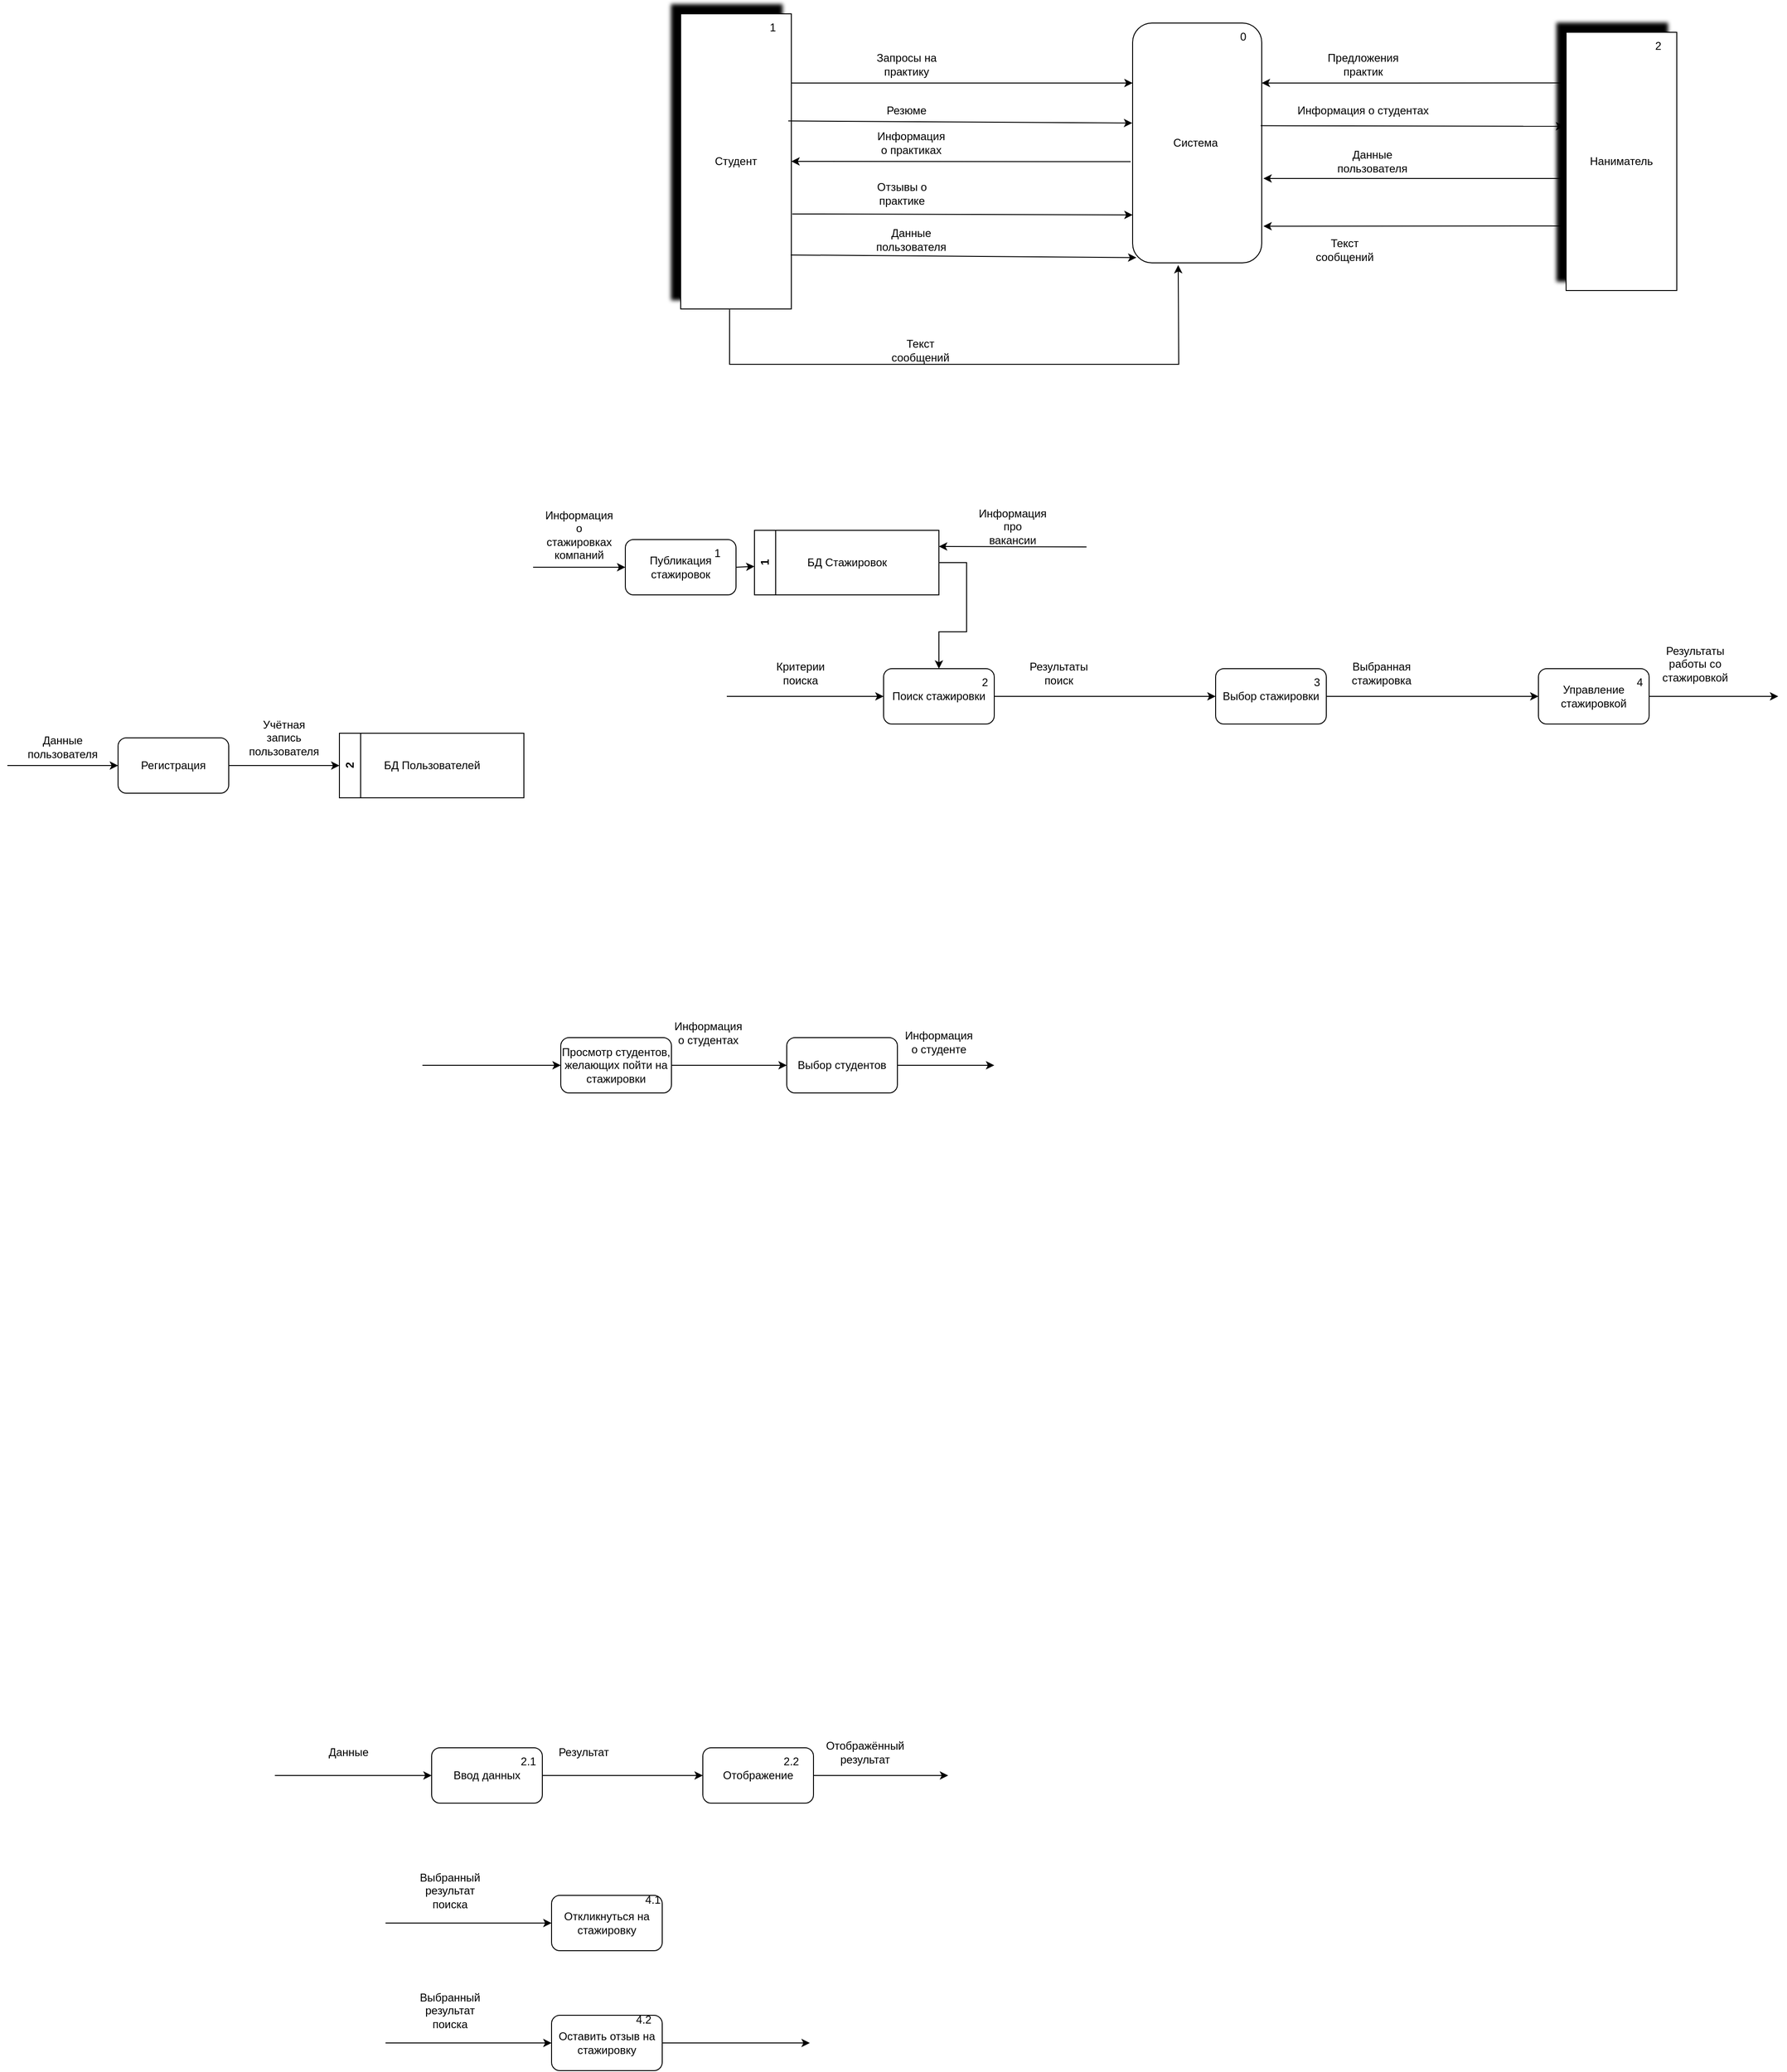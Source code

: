 <mxfile version="25.0.3">
  <diagram name="Страница — 1" id="YBvoq69pjD3X23_Op8iv">
    <mxGraphModel dx="3601" dy="1560" grid="1" gridSize="10" guides="1" tooltips="1" connect="1" arrows="1" fold="1" page="1" pageScale="1" pageWidth="827" pageHeight="1169" math="0" shadow="0">
      <root>
        <mxCell id="0" />
        <mxCell id="1" parent="0" />
        <mxCell id="FAw5ZqKxNvdC2Ta-IT2S-1" value="Система&amp;nbsp;" style="rounded=1;whiteSpace=wrap;html=1;" parent="1" vertex="1">
          <mxGeometry x="430" y="290" width="140" height="260" as="geometry" />
        </mxCell>
        <mxCell id="FAw5ZqKxNvdC2Ta-IT2S-2" value="Студент" style="rounded=0;whiteSpace=wrap;html=1;shadow=1;shadowOpacity=100;shadowOffsetX=-10;shadowOffsetY=-10;" parent="1" vertex="1">
          <mxGeometry x="-60" y="280" width="120" height="320" as="geometry" />
        </mxCell>
        <mxCell id="FAw5ZqKxNvdC2Ta-IT2S-3" value="Наниматель" style="rounded=0;whiteSpace=wrap;html=1;shadow=1;shadowOpacity=100;shadowOffsetX=-10;shadowOffsetY=-10;" parent="1" vertex="1">
          <mxGeometry x="900" y="300" width="120" height="280" as="geometry" />
        </mxCell>
        <mxCell id="FAw5ZqKxNvdC2Ta-IT2S-18" value="" style="endArrow=classic;html=1;rounded=0;entryX=0;entryY=0.25;entryDx=0;entryDy=0;" parent="1" target="FAw5ZqKxNvdC2Ta-IT2S-1" edge="1">
          <mxGeometry width="50" height="50" relative="1" as="geometry">
            <mxPoint x="60" y="355" as="sourcePoint" />
            <mxPoint x="200" y="400" as="targetPoint" />
          </mxGeometry>
        </mxCell>
        <mxCell id="FAw5ZqKxNvdC2Ta-IT2S-19" value="Запросы на практику" style="text;html=1;align=center;verticalAlign=middle;whiteSpace=wrap;rounded=0;" parent="1" vertex="1">
          <mxGeometry x="150" y="320" width="70" height="30" as="geometry" />
        </mxCell>
        <mxCell id="FAw5ZqKxNvdC2Ta-IT2S-20" value="" style="endArrow=classic;html=1;rounded=0;entryX=1;entryY=0.5;entryDx=0;entryDy=0;exitX=-0.015;exitY=0.578;exitDx=0;exitDy=0;exitPerimeter=0;" parent="1" source="FAw5ZqKxNvdC2Ta-IT2S-1" target="FAw5ZqKxNvdC2Ta-IT2S-2" edge="1">
          <mxGeometry width="50" height="50" relative="1" as="geometry">
            <mxPoint x="390" y="440" as="sourcePoint" />
            <mxPoint x="280" y="470" as="targetPoint" />
          </mxGeometry>
        </mxCell>
        <mxCell id="FAw5ZqKxNvdC2Ta-IT2S-22" value="Информация о практиках" style="text;html=1;align=center;verticalAlign=middle;whiteSpace=wrap;rounded=0;" parent="1" vertex="1">
          <mxGeometry x="160" y="405" width="60" height="30" as="geometry" />
        </mxCell>
        <mxCell id="FAw5ZqKxNvdC2Ta-IT2S-23" value="" style="endArrow=classic;html=1;rounded=0;entryX=1;entryY=0.25;entryDx=0;entryDy=0;exitX=-0.008;exitY=0.196;exitDx=0;exitDy=0;exitPerimeter=0;" parent="1" source="FAw5ZqKxNvdC2Ta-IT2S-3" target="FAw5ZqKxNvdC2Ta-IT2S-1" edge="1">
          <mxGeometry width="50" height="50" relative="1" as="geometry">
            <mxPoint x="680" y="420" as="sourcePoint" />
            <mxPoint x="730" y="370" as="targetPoint" />
          </mxGeometry>
        </mxCell>
        <mxCell id="FAw5ZqKxNvdC2Ta-IT2S-24" value="Предложения практик" style="text;html=1;align=center;verticalAlign=middle;whiteSpace=wrap;rounded=0;" parent="1" vertex="1">
          <mxGeometry x="650" y="320" width="60" height="30" as="geometry" />
        </mxCell>
        <mxCell id="FAw5ZqKxNvdC2Ta-IT2S-25" value="" style="endArrow=classic;html=1;rounded=0;entryX=-0.017;entryY=0.364;entryDx=0;entryDy=0;entryPerimeter=0;exitX=0.992;exitY=0.428;exitDx=0;exitDy=0;exitPerimeter=0;" parent="1" source="FAw5ZqKxNvdC2Ta-IT2S-1" target="FAw5ZqKxNvdC2Ta-IT2S-3" edge="1">
          <mxGeometry width="50" height="50" relative="1" as="geometry">
            <mxPoint x="640" y="450" as="sourcePoint" />
            <mxPoint x="690" y="400" as="targetPoint" />
          </mxGeometry>
        </mxCell>
        <mxCell id="FAw5ZqKxNvdC2Ta-IT2S-26" value="Информация о студентах" style="text;html=1;align=center;verticalAlign=middle;whiteSpace=wrap;rounded=0;" parent="1" vertex="1">
          <mxGeometry x="600" y="370" width="160" height="30" as="geometry" />
        </mxCell>
        <mxCell id="FAw5ZqKxNvdC2Ta-IT2S-27" value="" style="endArrow=classic;html=1;rounded=0;entryX=0;entryY=0.8;entryDx=0;entryDy=0;entryPerimeter=0;exitX=1.008;exitY=0.678;exitDx=0;exitDy=0;exitPerimeter=0;" parent="1" source="FAw5ZqKxNvdC2Ta-IT2S-2" target="FAw5ZqKxNvdC2Ta-IT2S-1" edge="1">
          <mxGeometry width="50" height="50" relative="1" as="geometry">
            <mxPoint x="110" y="520" as="sourcePoint" />
            <mxPoint x="160" y="470" as="targetPoint" />
          </mxGeometry>
        </mxCell>
        <mxCell id="FAw5ZqKxNvdC2Ta-IT2S-28" value="Отзывы о практике" style="text;html=1;align=center;verticalAlign=middle;whiteSpace=wrap;rounded=0;" parent="1" vertex="1">
          <mxGeometry x="150" y="460" width="60" height="30" as="geometry" />
        </mxCell>
        <mxCell id="FAw5ZqKxNvdC2Ta-IT2S-31" value="" style="endArrow=classic;html=1;rounded=0;entryX=0.029;entryY=0.978;entryDx=0;entryDy=0;entryPerimeter=0;exitX=0.994;exitY=0.817;exitDx=0;exitDy=0;exitPerimeter=0;" parent="1" source="FAw5ZqKxNvdC2Ta-IT2S-2" target="FAw5ZqKxNvdC2Ta-IT2S-1" edge="1">
          <mxGeometry width="50" height="50" relative="1" as="geometry">
            <mxPoint x="130" y="580" as="sourcePoint" />
            <mxPoint x="180" y="530" as="targetPoint" />
          </mxGeometry>
        </mxCell>
        <mxCell id="FAw5ZqKxNvdC2Ta-IT2S-32" value="Данные пользователя" style="text;html=1;align=center;verticalAlign=middle;whiteSpace=wrap;rounded=0;" parent="1" vertex="1">
          <mxGeometry x="160" y="510" width="60" height="30" as="geometry" />
        </mxCell>
        <mxCell id="FAw5ZqKxNvdC2Ta-IT2S-33" value="" style="endArrow=classic;html=1;rounded=0;entryX=1.013;entryY=0.648;entryDx=0;entryDy=0;entryPerimeter=0;exitX=-0.019;exitY=0.566;exitDx=0;exitDy=0;exitPerimeter=0;" parent="1" source="FAw5ZqKxNvdC2Ta-IT2S-3" target="FAw5ZqKxNvdC2Ta-IT2S-1" edge="1">
          <mxGeometry width="50" height="50" relative="1" as="geometry">
            <mxPoint x="660" y="520" as="sourcePoint" />
            <mxPoint x="710" y="470" as="targetPoint" />
          </mxGeometry>
        </mxCell>
        <mxCell id="FAw5ZqKxNvdC2Ta-IT2S-34" value="Данные пользователя" style="text;html=1;align=center;verticalAlign=middle;whiteSpace=wrap;rounded=0;" parent="1" vertex="1">
          <mxGeometry x="660" y="425" width="60" height="30" as="geometry" />
        </mxCell>
        <mxCell id="FAw5ZqKxNvdC2Ta-IT2S-35" value="" style="endArrow=classic;html=1;rounded=0;entryX=0.353;entryY=1.009;entryDx=0;entryDy=0;entryPerimeter=0;exitX=0.442;exitY=1.002;exitDx=0;exitDy=0;exitPerimeter=0;" parent="1" source="FAw5ZqKxNvdC2Ta-IT2S-2" target="FAw5ZqKxNvdC2Ta-IT2S-1" edge="1">
          <mxGeometry width="50" height="50" relative="1" as="geometry">
            <mxPoint x="110" y="670" as="sourcePoint" />
            <mxPoint x="160" y="620" as="targetPoint" />
            <Array as="points">
              <mxPoint x="-7" y="660" />
              <mxPoint x="480" y="660" />
            </Array>
          </mxGeometry>
        </mxCell>
        <mxCell id="FAw5ZqKxNvdC2Ta-IT2S-36" value="Текст сообщений" style="text;html=1;align=center;verticalAlign=middle;whiteSpace=wrap;rounded=0;" parent="1" vertex="1">
          <mxGeometry x="170" y="630" width="60" height="30" as="geometry" />
        </mxCell>
        <mxCell id="FAw5ZqKxNvdC2Ta-IT2S-37" value="" style="endArrow=classic;html=1;rounded=0;entryX=1.013;entryY=0.847;entryDx=0;entryDy=0;entryPerimeter=0;exitX=0;exitY=0.75;exitDx=0;exitDy=0;" parent="1" source="FAw5ZqKxNvdC2Ta-IT2S-3" target="FAw5ZqKxNvdC2Ta-IT2S-1" edge="1">
          <mxGeometry width="50" height="50" relative="1" as="geometry">
            <mxPoint x="700" y="590" as="sourcePoint" />
            <mxPoint x="750" y="540" as="targetPoint" />
          </mxGeometry>
        </mxCell>
        <mxCell id="FAw5ZqKxNvdC2Ta-IT2S-38" value="Текст сообщений" style="text;html=1;align=center;verticalAlign=middle;whiteSpace=wrap;rounded=0;" parent="1" vertex="1">
          <mxGeometry x="630" y="521" width="60" height="30" as="geometry" />
        </mxCell>
        <mxCell id="FAw5ZqKxNvdC2Ta-IT2S-41" value="0" style="text;html=1;align=center;verticalAlign=middle;whiteSpace=wrap;rounded=0;" parent="1" vertex="1">
          <mxGeometry x="520" y="290" width="60" height="30" as="geometry" />
        </mxCell>
        <mxCell id="FAw5ZqKxNvdC2Ta-IT2S-42" value="1" style="text;html=1;align=center;verticalAlign=middle;whiteSpace=wrap;rounded=0;" parent="1" vertex="1">
          <mxGeometry x="10" y="280" width="60" height="30" as="geometry" />
        </mxCell>
        <mxCell id="FAw5ZqKxNvdC2Ta-IT2S-43" value="2" style="text;html=1;align=center;verticalAlign=middle;whiteSpace=wrap;rounded=0;" parent="1" vertex="1">
          <mxGeometry x="970" y="300" width="60" height="30" as="geometry" />
        </mxCell>
        <mxCell id="FAw5ZqKxNvdC2Ta-IT2S-48" value="" style="rounded=1;whiteSpace=wrap;html=1;" parent="1" vertex="1">
          <mxGeometry x="-670" y="1065" width="120" height="60" as="geometry" />
        </mxCell>
        <mxCell id="FAw5ZqKxNvdC2Ta-IT2S-50" value="" style="endArrow=classic;html=1;rounded=0;entryX=0;entryY=0.5;entryDx=0;entryDy=0;" parent="1" target="FAw5ZqKxNvdC2Ta-IT2S-48" edge="1">
          <mxGeometry width="50" height="50" relative="1" as="geometry">
            <mxPoint x="-790" y="1095" as="sourcePoint" />
            <mxPoint x="-780" y="1095" as="targetPoint" />
          </mxGeometry>
        </mxCell>
        <mxCell id="FAw5ZqKxNvdC2Ta-IT2S-51" value="Данные пользователя" style="text;html=1;align=center;verticalAlign=middle;whiteSpace=wrap;rounded=0;" parent="1" vertex="1">
          <mxGeometry x="-760" y="1060" width="60" height="30" as="geometry" />
        </mxCell>
        <mxCell id="FAw5ZqKxNvdC2Ta-IT2S-52" value="Регистрация" style="text;html=1;align=center;verticalAlign=middle;whiteSpace=wrap;rounded=0;" parent="1" vertex="1">
          <mxGeometry x="-640" y="1080" width="60" height="30" as="geometry" />
        </mxCell>
        <mxCell id="FAw5ZqKxNvdC2Ta-IT2S-53" value="Поиск стажировки" style="rounded=1;whiteSpace=wrap;html=1;" parent="1" vertex="1">
          <mxGeometry x="160" y="990" width="120" height="60" as="geometry" />
        </mxCell>
        <mxCell id="FAw5ZqKxNvdC2Ta-IT2S-54" value="" style="endArrow=classic;html=1;rounded=0;exitX=1;exitY=0.5;exitDx=0;exitDy=0;entryX=0;entryY=0.5;entryDx=0;entryDy=0;" parent="1" source="FAw5ZqKxNvdC2Ta-IT2S-48" edge="1" target="a1dj67S_IvhlZlbCxb8A-4">
          <mxGeometry width="50" height="50" relative="1" as="geometry">
            <mxPoint x="-490" y="1105" as="sourcePoint" />
            <mxPoint x="-380" y="1095" as="targetPoint" />
          </mxGeometry>
        </mxCell>
        <mxCell id="FAw5ZqKxNvdC2Ta-IT2S-55" value="Учётная запись пользователя" style="text;html=1;align=center;verticalAlign=middle;whiteSpace=wrap;rounded=0;" parent="1" vertex="1">
          <mxGeometry x="-520" y="1050" width="60" height="30" as="geometry" />
        </mxCell>
        <mxCell id="FAw5ZqKxNvdC2Ta-IT2S-56" value="" style="endArrow=classic;html=1;rounded=0;entryX=0;entryY=0.5;entryDx=0;entryDy=0;" parent="1" target="FAw5ZqKxNvdC2Ta-IT2S-53" edge="1">
          <mxGeometry width="50" height="50" relative="1" as="geometry">
            <mxPoint x="-10" y="1020" as="sourcePoint" />
            <mxPoint x="80" y="990" as="targetPoint" />
          </mxGeometry>
        </mxCell>
        <mxCell id="FAw5ZqKxNvdC2Ta-IT2S-57" value="Критерии поиска" style="text;html=1;align=center;verticalAlign=middle;whiteSpace=wrap;rounded=0;" parent="1" vertex="1">
          <mxGeometry x="40" y="980" width="60" height="30" as="geometry" />
        </mxCell>
        <mxCell id="FAw5ZqKxNvdC2Ta-IT2S-58" value="" style="endArrow=classic;html=1;rounded=0;exitX=1;exitY=0.5;exitDx=0;exitDy=0;entryX=0;entryY=0.5;entryDx=0;entryDy=0;" parent="1" source="FAw5ZqKxNvdC2Ta-IT2S-53" target="FAw5ZqKxNvdC2Ta-IT2S-72" edge="1">
          <mxGeometry width="50" height="50" relative="1" as="geometry">
            <mxPoint x="430" y="1010" as="sourcePoint" />
            <mxPoint x="490" y="1020" as="targetPoint" />
          </mxGeometry>
        </mxCell>
        <mxCell id="FAw5ZqKxNvdC2Ta-IT2S-62" value="Результаты поиск" style="text;html=1;align=center;verticalAlign=middle;whiteSpace=wrap;rounded=0;" parent="1" vertex="1">
          <mxGeometry x="320" y="980" width="60" height="30" as="geometry" />
        </mxCell>
        <mxCell id="FAw5ZqKxNvdC2Ta-IT2S-63" value="Публикация стажировок" style="rounded=1;whiteSpace=wrap;html=1;" parent="1" vertex="1">
          <mxGeometry x="-120" y="850" width="120" height="60" as="geometry" />
        </mxCell>
        <mxCell id="FAw5ZqKxNvdC2Ta-IT2S-64" value="" style="endArrow=classic;html=1;rounded=0;entryX=0;entryY=0.5;entryDx=0;entryDy=0;" parent="1" target="FAw5ZqKxNvdC2Ta-IT2S-63" edge="1">
          <mxGeometry width="50" height="50" relative="1" as="geometry">
            <mxPoint x="-220" y="880" as="sourcePoint" />
            <mxPoint x="-160" y="880" as="targetPoint" />
          </mxGeometry>
        </mxCell>
        <mxCell id="FAw5ZqKxNvdC2Ta-IT2S-65" value="Информация о стажировках компаний" style="text;html=1;align=center;verticalAlign=middle;whiteSpace=wrap;rounded=0;" parent="1" vertex="1">
          <mxGeometry x="-200" y="830" width="60" height="30" as="geometry" />
        </mxCell>
        <mxCell id="FAw5ZqKxNvdC2Ta-IT2S-68" value="" style="endArrow=classic;html=1;rounded=0;exitX=1;exitY=0.5;exitDx=0;exitDy=0;" parent="1" source="FAw5ZqKxNvdC2Ta-IT2S-63" target="FAw5ZqKxNvdC2Ta-IT2S-69" edge="1">
          <mxGeometry width="50" height="50" relative="1" as="geometry">
            <mxPoint x="60" y="910" as="sourcePoint" />
            <mxPoint x="120" y="880" as="targetPoint" />
          </mxGeometry>
        </mxCell>
        <mxCell id="FAw5ZqKxNvdC2Ta-IT2S-69" value="1" style="swimlane;horizontal=0;whiteSpace=wrap;html=1;startSize=23;" parent="1" vertex="1">
          <mxGeometry x="20" y="840" width="200" height="70" as="geometry" />
        </mxCell>
        <mxCell id="FAw5ZqKxNvdC2Ta-IT2S-70" value="БД Стажировок" style="text;html=1;align=center;verticalAlign=middle;resizable=0;points=[];autosize=1;strokeColor=none;fillColor=none;" parent="FAw5ZqKxNvdC2Ta-IT2S-69" vertex="1">
          <mxGeometry x="45" y="20" width="110" height="30" as="geometry" />
        </mxCell>
        <mxCell id="FAw5ZqKxNvdC2Ta-IT2S-72" value="Выбор стажировки" style="rounded=1;whiteSpace=wrap;html=1;" parent="1" vertex="1">
          <mxGeometry x="520" y="990" width="120" height="60" as="geometry" />
        </mxCell>
        <mxCell id="FAw5ZqKxNvdC2Ta-IT2S-73" value="" style="endArrow=classic;html=1;rounded=0;entryX=0;entryY=0.5;entryDx=0;entryDy=0;" parent="1" source="FAw5ZqKxNvdC2Ta-IT2S-72" target="FAw5ZqKxNvdC2Ta-IT2S-85" edge="1">
          <mxGeometry width="50" height="50" relative="1" as="geometry">
            <mxPoint x="670" y="1060" as="sourcePoint" />
            <mxPoint x="840" y="1020" as="targetPoint" />
          </mxGeometry>
        </mxCell>
        <mxCell id="FAw5ZqKxNvdC2Ta-IT2S-77" value="Выбранная стажировка" style="text;html=1;align=center;verticalAlign=middle;whiteSpace=wrap;rounded=0;" parent="1" vertex="1">
          <mxGeometry x="670" y="980" width="60" height="30" as="geometry" />
        </mxCell>
        <mxCell id="FAw5ZqKxNvdC2Ta-IT2S-79" value="" style="endArrow=classic;html=1;rounded=0;exitX=1;exitY=0.5;exitDx=0;exitDy=0;entryX=0.5;entryY=0;entryDx=0;entryDy=0;" parent="1" source="FAw5ZqKxNvdC2Ta-IT2S-69" target="FAw5ZqKxNvdC2Ta-IT2S-53" edge="1">
          <mxGeometry width="50" height="50" relative="1" as="geometry">
            <mxPoint x="330" y="900" as="sourcePoint" />
            <mxPoint x="380" y="850" as="targetPoint" />
            <Array as="points">
              <mxPoint x="250" y="875" />
              <mxPoint x="250" y="950" />
              <mxPoint x="220" y="950" />
            </Array>
          </mxGeometry>
        </mxCell>
        <mxCell id="FAw5ZqKxNvdC2Ta-IT2S-81" value="Ввод данных" style="rounded=1;whiteSpace=wrap;html=1;" parent="1" vertex="1">
          <mxGeometry x="-330" y="2160" width="120" height="60" as="geometry" />
        </mxCell>
        <mxCell id="FAw5ZqKxNvdC2Ta-IT2S-82" value="" style="endArrow=classic;html=1;rounded=0;entryX=0;entryY=0.5;entryDx=0;entryDy=0;" parent="1" target="FAw5ZqKxNvdC2Ta-IT2S-81" edge="1">
          <mxGeometry width="50" height="50" relative="1" as="geometry">
            <mxPoint x="-500" y="2190" as="sourcePoint" />
            <mxPoint x="-450" y="2150" as="targetPoint" />
          </mxGeometry>
        </mxCell>
        <mxCell id="FAw5ZqKxNvdC2Ta-IT2S-84" value="" style="endArrow=classic;html=1;rounded=0;exitX=1;exitY=0.5;exitDx=0;exitDy=0;entryX=0;entryY=0.5;entryDx=0;entryDy=0;" parent="1" source="FAw5ZqKxNvdC2Ta-IT2S-81" target="FAw5ZqKxNvdC2Ta-IT2S-88" edge="1">
          <mxGeometry width="50" height="50" relative="1" as="geometry">
            <mxPoint x="-120" y="2190" as="sourcePoint" />
            <mxPoint x="-50" y="2190" as="targetPoint" />
          </mxGeometry>
        </mxCell>
        <mxCell id="FAw5ZqKxNvdC2Ta-IT2S-85" value="Управление стажировкой" style="rounded=1;whiteSpace=wrap;html=1;" parent="1" vertex="1">
          <mxGeometry x="870" y="990" width="120" height="60" as="geometry" />
        </mxCell>
        <mxCell id="FAw5ZqKxNvdC2Ta-IT2S-86" value="" style="endArrow=classic;html=1;rounded=0;exitX=1;exitY=0.5;exitDx=0;exitDy=0;" parent="1" source="FAw5ZqKxNvdC2Ta-IT2S-85" edge="1">
          <mxGeometry width="50" height="50" relative="1" as="geometry">
            <mxPoint x="1080" y="1020" as="sourcePoint" />
            <mxPoint x="1130" y="1020" as="targetPoint" />
          </mxGeometry>
        </mxCell>
        <mxCell id="FAw5ZqKxNvdC2Ta-IT2S-87" value="Результаты работы со стажировкой" style="text;html=1;align=center;verticalAlign=middle;whiteSpace=wrap;rounded=0;" parent="1" vertex="1">
          <mxGeometry x="1010" y="970" width="60" height="30" as="geometry" />
        </mxCell>
        <mxCell id="FAw5ZqKxNvdC2Ta-IT2S-88" value="Отображение" style="rounded=1;whiteSpace=wrap;html=1;" parent="1" vertex="1">
          <mxGeometry x="-36" y="2160" width="120" height="60" as="geometry" />
        </mxCell>
        <mxCell id="FAw5ZqKxNvdC2Ta-IT2S-89" value="" style="endArrow=classic;html=1;rounded=0;exitX=1;exitY=0.5;exitDx=0;exitDy=0;" parent="1" source="FAw5ZqKxNvdC2Ta-IT2S-88" edge="1">
          <mxGeometry width="50" height="50" relative="1" as="geometry">
            <mxPoint x="180" y="2210" as="sourcePoint" />
            <mxPoint x="230" y="2190" as="targetPoint" />
          </mxGeometry>
        </mxCell>
        <mxCell id="FAw5ZqKxNvdC2Ta-IT2S-90" value="Данные" style="text;html=1;align=center;verticalAlign=middle;whiteSpace=wrap;rounded=0;" parent="1" vertex="1">
          <mxGeometry x="-450" y="2150" width="60" height="30" as="geometry" />
        </mxCell>
        <mxCell id="FAw5ZqKxNvdC2Ta-IT2S-91" value="Результат" style="text;html=1;align=center;verticalAlign=middle;whiteSpace=wrap;rounded=0;" parent="1" vertex="1">
          <mxGeometry x="-195" y="2150" width="60" height="30" as="geometry" />
        </mxCell>
        <mxCell id="FAw5ZqKxNvdC2Ta-IT2S-92" value="Отображённый результат" style="text;html=1;align=center;verticalAlign=middle;whiteSpace=wrap;rounded=0;" parent="1" vertex="1">
          <mxGeometry x="110" y="2150" width="60" height="30" as="geometry" />
        </mxCell>
        <mxCell id="FAw5ZqKxNvdC2Ta-IT2S-93" value="Откликнуться на стажировку" style="rounded=1;whiteSpace=wrap;html=1;" parent="1" vertex="1">
          <mxGeometry x="-200" y="2320" width="120" height="60" as="geometry" />
        </mxCell>
        <mxCell id="FAw5ZqKxNvdC2Ta-IT2S-94" value="" style="endArrow=classic;html=1;rounded=0;entryX=0;entryY=0.5;entryDx=0;entryDy=0;" parent="1" target="FAw5ZqKxNvdC2Ta-IT2S-93" edge="1">
          <mxGeometry width="50" height="50" relative="1" as="geometry">
            <mxPoint x="-380" y="2350" as="sourcePoint" />
            <mxPoint x="-330" y="2350" as="targetPoint" />
          </mxGeometry>
        </mxCell>
        <mxCell id="FAw5ZqKxNvdC2Ta-IT2S-95" value="Выбранный результат поиска" style="text;html=1;align=center;verticalAlign=middle;whiteSpace=wrap;rounded=0;" parent="1" vertex="1">
          <mxGeometry x="-340" y="2300" width="60" height="30" as="geometry" />
        </mxCell>
        <mxCell id="FAw5ZqKxNvdC2Ta-IT2S-96" value="Оставить отзыв на стажировку" style="rounded=1;whiteSpace=wrap;html=1;" parent="1" vertex="1">
          <mxGeometry x="-200" y="2450" width="120" height="60" as="geometry" />
        </mxCell>
        <mxCell id="FAw5ZqKxNvdC2Ta-IT2S-97" value="" style="endArrow=classic;html=1;rounded=0;entryX=0;entryY=0.5;entryDx=0;entryDy=0;" parent="1" target="FAw5ZqKxNvdC2Ta-IT2S-96" edge="1">
          <mxGeometry width="50" height="50" relative="1" as="geometry">
            <mxPoint x="-380" y="2480" as="sourcePoint" />
            <mxPoint x="-330" y="2480" as="targetPoint" />
          </mxGeometry>
        </mxCell>
        <mxCell id="FAw5ZqKxNvdC2Ta-IT2S-98" value="Выбранный результат поиска" style="text;html=1;align=center;verticalAlign=middle;whiteSpace=wrap;rounded=0;" parent="1" vertex="1">
          <mxGeometry x="-340" y="2430" width="60" height="30" as="geometry" />
        </mxCell>
        <mxCell id="FAw5ZqKxNvdC2Ta-IT2S-99" value="1" style="text;html=1;align=center;verticalAlign=middle;whiteSpace=wrap;rounded=0;" parent="1" vertex="1">
          <mxGeometry x="-50" y="850" width="60" height="30" as="geometry" />
        </mxCell>
        <mxCell id="FAw5ZqKxNvdC2Ta-IT2S-100" value="2" style="text;html=1;align=center;verticalAlign=middle;whiteSpace=wrap;rounded=0;" parent="1" vertex="1">
          <mxGeometry x="240" y="990" width="60" height="30" as="geometry" />
        </mxCell>
        <mxCell id="FAw5ZqKxNvdC2Ta-IT2S-101" value="3" style="text;html=1;align=center;verticalAlign=middle;whiteSpace=wrap;rounded=0;" parent="1" vertex="1">
          <mxGeometry x="600" y="990" width="60" height="30" as="geometry" />
        </mxCell>
        <mxCell id="FAw5ZqKxNvdC2Ta-IT2S-102" value="4" style="text;html=1;align=center;verticalAlign=middle;whiteSpace=wrap;rounded=0;" parent="1" vertex="1">
          <mxGeometry x="950" y="990" width="60" height="30" as="geometry" />
        </mxCell>
        <mxCell id="FAw5ZqKxNvdC2Ta-IT2S-103" value="2.1" style="text;html=1;align=center;verticalAlign=middle;whiteSpace=wrap;rounded=0;" parent="1" vertex="1">
          <mxGeometry x="-255" y="2160" width="60" height="30" as="geometry" />
        </mxCell>
        <mxCell id="FAw5ZqKxNvdC2Ta-IT2S-104" value="2.2" style="text;html=1;align=center;verticalAlign=middle;whiteSpace=wrap;rounded=0;" parent="1" vertex="1">
          <mxGeometry x="30" y="2160" width="60" height="30" as="geometry" />
        </mxCell>
        <mxCell id="FAw5ZqKxNvdC2Ta-IT2S-105" value="4.1" style="text;html=1;align=center;verticalAlign=middle;whiteSpace=wrap;rounded=0;" parent="1" vertex="1">
          <mxGeometry x="-120" y="2310" width="60" height="30" as="geometry" />
        </mxCell>
        <mxCell id="FAw5ZqKxNvdC2Ta-IT2S-106" value="4.2" style="text;html=1;align=center;verticalAlign=middle;whiteSpace=wrap;rounded=0;" parent="1" vertex="1">
          <mxGeometry x="-130" y="2440" width="60" height="30" as="geometry" />
        </mxCell>
        <mxCell id="FAw5ZqKxNvdC2Ta-IT2S-107" value="" style="endArrow=classic;html=1;rounded=0;exitX=1;exitY=0.5;exitDx=0;exitDy=0;" parent="1" source="FAw5ZqKxNvdC2Ta-IT2S-96" edge="1">
          <mxGeometry width="50" height="50" relative="1" as="geometry">
            <mxPoint x="70" y="2360" as="sourcePoint" />
            <mxPoint x="80" y="2480" as="targetPoint" />
          </mxGeometry>
        </mxCell>
        <mxCell id="FAw5ZqKxNvdC2Ta-IT2S-109" value="" style="endArrow=classic;html=1;rounded=0;entryX=1;entryY=0.25;entryDx=0;entryDy=0;" parent="1" target="FAw5ZqKxNvdC2Ta-IT2S-69" edge="1">
          <mxGeometry width="50" height="50" relative="1" as="geometry">
            <mxPoint x="380" y="858" as="sourcePoint" />
            <mxPoint x="410" y="780" as="targetPoint" />
          </mxGeometry>
        </mxCell>
        <mxCell id="FAw5ZqKxNvdC2Ta-IT2S-111" value="Информация про вакансии" style="text;html=1;align=center;verticalAlign=middle;whiteSpace=wrap;rounded=0;" parent="1" vertex="1">
          <mxGeometry x="270" y="821" width="60" height="30" as="geometry" />
        </mxCell>
        <mxCell id="a1dj67S_IvhlZlbCxb8A-1" value="" style="endArrow=classic;html=1;rounded=0;entryX=-0.003;entryY=0.417;entryDx=0;entryDy=0;entryPerimeter=0;exitX=0.972;exitY=0.363;exitDx=0;exitDy=0;exitPerimeter=0;" edge="1" parent="1" source="FAw5ZqKxNvdC2Ta-IT2S-2" target="FAw5ZqKxNvdC2Ta-IT2S-1">
          <mxGeometry width="50" height="50" relative="1" as="geometry">
            <mxPoint x="110" y="420" as="sourcePoint" />
            <mxPoint x="160" y="370" as="targetPoint" />
          </mxGeometry>
        </mxCell>
        <mxCell id="a1dj67S_IvhlZlbCxb8A-4" value="2" style="swimlane;horizontal=0;whiteSpace=wrap;html=1;startSize=23;" vertex="1" parent="1">
          <mxGeometry x="-430" y="1060" width="200" height="70" as="geometry" />
        </mxCell>
        <mxCell id="a1dj67S_IvhlZlbCxb8A-5" value="БД Пользователей" style="text;html=1;align=center;verticalAlign=middle;resizable=0;points=[];autosize=1;strokeColor=none;fillColor=none;" vertex="1" parent="a1dj67S_IvhlZlbCxb8A-4">
          <mxGeometry x="35" y="20" width="130" height="30" as="geometry" />
        </mxCell>
        <mxCell id="a1dj67S_IvhlZlbCxb8A-9" value="Просмотр студентов, желающих пойти на стажировки" style="rounded=1;whiteSpace=wrap;html=1;" vertex="1" parent="1">
          <mxGeometry x="-190" y="1390" width="120" height="60" as="geometry" />
        </mxCell>
        <mxCell id="a1dj67S_IvhlZlbCxb8A-10" value="" style="endArrow=classic;html=1;rounded=0;entryX=0;entryY=0.5;entryDx=0;entryDy=0;" edge="1" parent="1" target="a1dj67S_IvhlZlbCxb8A-9">
          <mxGeometry width="50" height="50" relative="1" as="geometry">
            <mxPoint x="-340" y="1420" as="sourcePoint" />
            <mxPoint x="-320" y="1400" as="targetPoint" />
          </mxGeometry>
        </mxCell>
        <mxCell id="a1dj67S_IvhlZlbCxb8A-11" value="Резюме" style="text;html=1;align=center;verticalAlign=middle;whiteSpace=wrap;rounded=0;" vertex="1" parent="1">
          <mxGeometry x="155" y="370" width="60" height="30" as="geometry" />
        </mxCell>
        <mxCell id="a1dj67S_IvhlZlbCxb8A-12" value="" style="endArrow=classic;html=1;rounded=0;exitX=1;exitY=0.5;exitDx=0;exitDy=0;entryX=0;entryY=0.5;entryDx=0;entryDy=0;" edge="1" parent="1" source="a1dj67S_IvhlZlbCxb8A-9" target="a1dj67S_IvhlZlbCxb8A-13">
          <mxGeometry width="50" height="50" relative="1" as="geometry">
            <mxPoint x="-10" y="1420" as="sourcePoint" />
            <mxPoint x="40" y="1420" as="targetPoint" />
          </mxGeometry>
        </mxCell>
        <mxCell id="a1dj67S_IvhlZlbCxb8A-13" value="Выбор студентов" style="rounded=1;whiteSpace=wrap;html=1;" vertex="1" parent="1">
          <mxGeometry x="55" y="1390" width="120" height="60" as="geometry" />
        </mxCell>
        <mxCell id="a1dj67S_IvhlZlbCxb8A-14" value="" style="endArrow=classic;html=1;rounded=0;exitX=1;exitY=0.5;exitDx=0;exitDy=0;" edge="1" parent="1" source="a1dj67S_IvhlZlbCxb8A-13">
          <mxGeometry width="50" height="50" relative="1" as="geometry">
            <mxPoint x="280" y="1420" as="sourcePoint" />
            <mxPoint x="280" y="1420" as="targetPoint" />
          </mxGeometry>
        </mxCell>
        <mxCell id="a1dj67S_IvhlZlbCxb8A-15" value="Информация о студентах" style="text;html=1;align=center;verticalAlign=middle;whiteSpace=wrap;rounded=0;" vertex="1" parent="1">
          <mxGeometry x="-60" y="1370" width="60" height="30" as="geometry" />
        </mxCell>
        <mxCell id="a1dj67S_IvhlZlbCxb8A-16" value="Информация о студенте" style="text;html=1;align=center;verticalAlign=middle;whiteSpace=wrap;rounded=0;" vertex="1" parent="1">
          <mxGeometry x="190" y="1380" width="60" height="30" as="geometry" />
        </mxCell>
      </root>
    </mxGraphModel>
  </diagram>
</mxfile>
